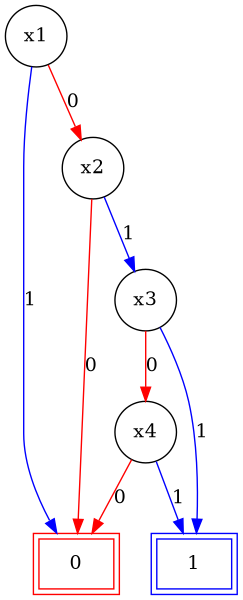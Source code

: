 digraph G {
/* Defaults */
 fontsize = 12;
 graph [dpi = 600];
 ratio = compress; 
/* Bounding box */
 size = "4,4";
Node0 [label=0, color=Red, shape=box, peripheries=2]
Node1 [label=1, color=Blue, shape=box, peripheries=2]
Node2 [label=x4, shape=circle, peripheries=1]
Node3 [label=x3, shape=circle, peripheries=1]
Node4 [label=x2, shape=circle, peripheries=1]
Node5 [label=x1, shape=circle, peripheries=1]
Node5->Node4 [color=red, label = "0"]
Node5->Node0 [color=blue, label = "1"]
Node4->Node0 [color=red, label = "0"]
Node4->Node3 [color=blue, label = "1"]
Node3->Node2 [color=red, label = "0"]
Node3->Node1 [color=blue, label = "1"]
Node2->Node0 [color=red, label = "0"]
Node2->Node1 [color=blue, label = "1"]
/* Unix command: dot -Tps bdd.dot > bdd.ps */
/* For further details, see the `dot' manual */
}